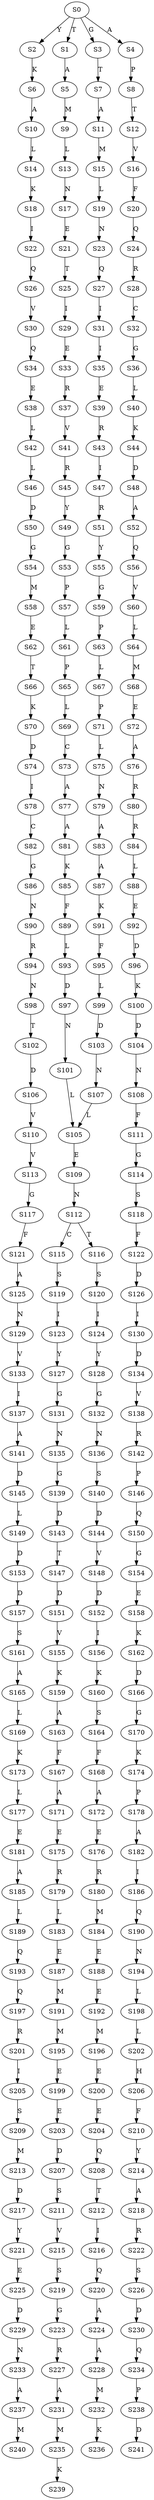 strict digraph  {
	S0 -> S1 [ label = T ];
	S0 -> S2 [ label = Y ];
	S0 -> S3 [ label = G ];
	S0 -> S4 [ label = A ];
	S1 -> S5 [ label = A ];
	S2 -> S6 [ label = K ];
	S3 -> S7 [ label = T ];
	S4 -> S8 [ label = P ];
	S5 -> S9 [ label = M ];
	S6 -> S10 [ label = A ];
	S7 -> S11 [ label = A ];
	S8 -> S12 [ label = T ];
	S9 -> S13 [ label = L ];
	S10 -> S14 [ label = L ];
	S11 -> S15 [ label = M ];
	S12 -> S16 [ label = V ];
	S13 -> S17 [ label = N ];
	S14 -> S18 [ label = K ];
	S15 -> S19 [ label = L ];
	S16 -> S20 [ label = F ];
	S17 -> S21 [ label = E ];
	S18 -> S22 [ label = I ];
	S19 -> S23 [ label = N ];
	S20 -> S24 [ label = Q ];
	S21 -> S25 [ label = T ];
	S22 -> S26 [ label = Q ];
	S23 -> S27 [ label = Q ];
	S24 -> S28 [ label = R ];
	S25 -> S29 [ label = I ];
	S26 -> S30 [ label = V ];
	S27 -> S31 [ label = I ];
	S28 -> S32 [ label = C ];
	S29 -> S33 [ label = E ];
	S30 -> S34 [ label = Q ];
	S31 -> S35 [ label = I ];
	S32 -> S36 [ label = G ];
	S33 -> S37 [ label = R ];
	S34 -> S38 [ label = E ];
	S35 -> S39 [ label = E ];
	S36 -> S40 [ label = L ];
	S37 -> S41 [ label = V ];
	S38 -> S42 [ label = L ];
	S39 -> S43 [ label = R ];
	S40 -> S44 [ label = K ];
	S41 -> S45 [ label = R ];
	S42 -> S46 [ label = L ];
	S43 -> S47 [ label = I ];
	S44 -> S48 [ label = D ];
	S45 -> S49 [ label = Y ];
	S46 -> S50 [ label = D ];
	S47 -> S51 [ label = R ];
	S48 -> S52 [ label = A ];
	S49 -> S53 [ label = G ];
	S50 -> S54 [ label = G ];
	S51 -> S55 [ label = Y ];
	S52 -> S56 [ label = Q ];
	S53 -> S57 [ label = P ];
	S54 -> S58 [ label = M ];
	S55 -> S59 [ label = G ];
	S56 -> S60 [ label = V ];
	S57 -> S61 [ label = L ];
	S58 -> S62 [ label = E ];
	S59 -> S63 [ label = P ];
	S60 -> S64 [ label = L ];
	S61 -> S65 [ label = P ];
	S62 -> S66 [ label = T ];
	S63 -> S67 [ label = L ];
	S64 -> S68 [ label = M ];
	S65 -> S69 [ label = L ];
	S66 -> S70 [ label = K ];
	S67 -> S71 [ label = P ];
	S68 -> S72 [ label = E ];
	S69 -> S73 [ label = C ];
	S70 -> S74 [ label = D ];
	S71 -> S75 [ label = L ];
	S72 -> S76 [ label = A ];
	S73 -> S77 [ label = A ];
	S74 -> S78 [ label = I ];
	S75 -> S79 [ label = N ];
	S76 -> S80 [ label = R ];
	S77 -> S81 [ label = A ];
	S78 -> S82 [ label = C ];
	S79 -> S83 [ label = A ];
	S80 -> S84 [ label = R ];
	S81 -> S85 [ label = K ];
	S82 -> S86 [ label = G ];
	S83 -> S87 [ label = A ];
	S84 -> S88 [ label = L ];
	S85 -> S89 [ label = F ];
	S86 -> S90 [ label = N ];
	S87 -> S91 [ label = K ];
	S88 -> S92 [ label = E ];
	S89 -> S93 [ label = L ];
	S90 -> S94 [ label = R ];
	S91 -> S95 [ label = F ];
	S92 -> S96 [ label = D ];
	S93 -> S97 [ label = D ];
	S94 -> S98 [ label = N ];
	S95 -> S99 [ label = L ];
	S96 -> S100 [ label = K ];
	S97 -> S101 [ label = N ];
	S98 -> S102 [ label = T ];
	S99 -> S103 [ label = D ];
	S100 -> S104 [ label = D ];
	S101 -> S105 [ label = L ];
	S102 -> S106 [ label = D ];
	S103 -> S107 [ label = N ];
	S104 -> S108 [ label = N ];
	S105 -> S109 [ label = E ];
	S106 -> S110 [ label = V ];
	S107 -> S105 [ label = L ];
	S108 -> S111 [ label = F ];
	S109 -> S112 [ label = N ];
	S110 -> S113 [ label = V ];
	S111 -> S114 [ label = G ];
	S112 -> S115 [ label = C ];
	S112 -> S116 [ label = T ];
	S113 -> S117 [ label = G ];
	S114 -> S118 [ label = S ];
	S115 -> S119 [ label = S ];
	S116 -> S120 [ label = S ];
	S117 -> S121 [ label = F ];
	S118 -> S122 [ label = F ];
	S119 -> S123 [ label = I ];
	S120 -> S124 [ label = I ];
	S121 -> S125 [ label = A ];
	S122 -> S126 [ label = D ];
	S123 -> S127 [ label = Y ];
	S124 -> S128 [ label = Y ];
	S125 -> S129 [ label = N ];
	S126 -> S130 [ label = I ];
	S127 -> S131 [ label = G ];
	S128 -> S132 [ label = G ];
	S129 -> S133 [ label = V ];
	S130 -> S134 [ label = D ];
	S131 -> S135 [ label = N ];
	S132 -> S136 [ label = N ];
	S133 -> S137 [ label = I ];
	S134 -> S138 [ label = V ];
	S135 -> S139 [ label = G ];
	S136 -> S140 [ label = S ];
	S137 -> S141 [ label = A ];
	S138 -> S142 [ label = R ];
	S139 -> S143 [ label = D ];
	S140 -> S144 [ label = D ];
	S141 -> S145 [ label = D ];
	S142 -> S146 [ label = P ];
	S143 -> S147 [ label = T ];
	S144 -> S148 [ label = V ];
	S145 -> S149 [ label = L ];
	S146 -> S150 [ label = Q ];
	S147 -> S151 [ label = D ];
	S148 -> S152 [ label = D ];
	S149 -> S153 [ label = D ];
	S150 -> S154 [ label = G ];
	S151 -> S155 [ label = V ];
	S152 -> S156 [ label = I ];
	S153 -> S157 [ label = D ];
	S154 -> S158 [ label = E ];
	S155 -> S159 [ label = K ];
	S156 -> S160 [ label = K ];
	S157 -> S161 [ label = S ];
	S158 -> S162 [ label = K ];
	S159 -> S163 [ label = A ];
	S160 -> S164 [ label = S ];
	S161 -> S165 [ label = A ];
	S162 -> S166 [ label = D ];
	S163 -> S167 [ label = F ];
	S164 -> S168 [ label = F ];
	S165 -> S169 [ label = L ];
	S166 -> S170 [ label = G ];
	S167 -> S171 [ label = A ];
	S168 -> S172 [ label = A ];
	S169 -> S173 [ label = K ];
	S170 -> S174 [ label = K ];
	S171 -> S175 [ label = E ];
	S172 -> S176 [ label = E ];
	S173 -> S177 [ label = L ];
	S174 -> S178 [ label = P ];
	S175 -> S179 [ label = R ];
	S176 -> S180 [ label = R ];
	S177 -> S181 [ label = E ];
	S178 -> S182 [ label = A ];
	S179 -> S183 [ label = L ];
	S180 -> S184 [ label = M ];
	S181 -> S185 [ label = A ];
	S182 -> S186 [ label = I ];
	S183 -> S187 [ label = E ];
	S184 -> S188 [ label = E ];
	S185 -> S189 [ label = L ];
	S186 -> S190 [ label = Q ];
	S187 -> S191 [ label = M ];
	S188 -> S192 [ label = E ];
	S189 -> S193 [ label = Q ];
	S190 -> S194 [ label = N ];
	S191 -> S195 [ label = M ];
	S192 -> S196 [ label = M ];
	S193 -> S197 [ label = Q ];
	S194 -> S198 [ label = L ];
	S195 -> S199 [ label = E ];
	S196 -> S200 [ label = E ];
	S197 -> S201 [ label = R ];
	S198 -> S202 [ label = L ];
	S199 -> S203 [ label = E ];
	S200 -> S204 [ label = E ];
	S201 -> S205 [ label = I ];
	S202 -> S206 [ label = H ];
	S203 -> S207 [ label = D ];
	S204 -> S208 [ label = Q ];
	S205 -> S209 [ label = S ];
	S206 -> S210 [ label = F ];
	S207 -> S211 [ label = S ];
	S208 -> S212 [ label = T ];
	S209 -> S213 [ label = M ];
	S210 -> S214 [ label = Y ];
	S211 -> S215 [ label = V ];
	S212 -> S216 [ label = I ];
	S213 -> S217 [ label = D ];
	S214 -> S218 [ label = A ];
	S215 -> S219 [ label = S ];
	S216 -> S220 [ label = Q ];
	S217 -> S221 [ label = Y ];
	S218 -> S222 [ label = R ];
	S219 -> S223 [ label = G ];
	S220 -> S224 [ label = A ];
	S221 -> S225 [ label = E ];
	S222 -> S226 [ label = S ];
	S223 -> S227 [ label = R ];
	S224 -> S228 [ label = A ];
	S225 -> S229 [ label = D ];
	S226 -> S230 [ label = D ];
	S227 -> S231 [ label = A ];
	S228 -> S232 [ label = M ];
	S229 -> S233 [ label = N ];
	S230 -> S234 [ label = Q ];
	S231 -> S235 [ label = M ];
	S232 -> S236 [ label = K ];
	S233 -> S237 [ label = A ];
	S234 -> S238 [ label = P ];
	S235 -> S239 [ label = K ];
	S237 -> S240 [ label = M ];
	S238 -> S241 [ label = D ];
}
